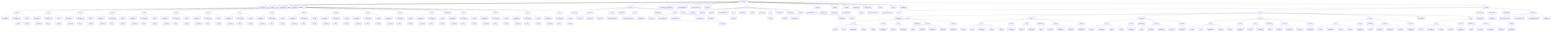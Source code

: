 flowchart TB
classDef dir fill:#eef,stroke:#99c,stroke-width:1px;
d__["sentinel-project/"]:::dir
f__env_example[".env.example"]
f__gitignore[".gitignore"]
f__markmapignore[".markmapignore"]
f__mermaidignore[".mermaidignore"]
d_ai["ai/"]:::dir
d_ai_apollo["apollo/"]:::dir
f_ai_apollo_README_md["README.md"]
f_ai_apollo_sentry_build_md["sentry-build.md"]
d_ai_apollo_terraform["terraform/"]:::dir
f_ai_apollo_terraform_main_tf["main.tf"]
f_ai_apollo_terraform_outputs_tf["outputs.tf"]
f_ai_apollo_terraform_variables_tf["variables.tf"]
d_ai_ares["ares/"]:::dir
f_ai_ares_README_md["README.md"]
f_ai_ares_sentry_build_md["sentry-build.md"]
d_ai_ares_terraform["terraform/"]:::dir
f_ai_ares_terraform_main_tf["main.tf"]
f_ai_ares_terraform_outputs_tf["outputs.tf"]
f_ai_ares_terraform_variables_tf["variables.tf"]
d_ai_athena["athena/"]:::dir
f_ai_athena_README_md["README.md"]
f_ai_athena_sentry_build_md["sentry-build.md"]
d_ai_athena_terraform["terraform/"]:::dir
f_ai_athena_terraform_main_tf["main.tf"]
f_ai_athena_terraform_outputs_tf["outputs.tf"]
f_ai_athena_terraform_variables_tf["variables.tf"]
d_ai_demeter["demeter/"]:::dir
f_ai_demeter_README_md["README.md"]
f_ai_demeter_sentry_build_md["sentry-build.md"]
d_ai_demeter_terraform["terraform/"]:::dir
f_ai_demeter_terraform_main_tf["main.tf"]
f_ai_demeter_terraform_outputs_tf["outputs.tf"]
f_ai_demeter_terraform_variables_tf["variables.tf"]
d_ai_fenrir["fenrir/"]:::dir
f_ai_fenrir_README_md["README.md"]
f_ai_fenrir_sentry_build_md["sentry-build.md"]
d_ai_fenrir_terraform["terraform/"]:::dir
f_ai_fenrir_terraform_main_tf["main.tf"]
f_ai_fenrir_terraform_outputs_tf["outputs.tf"]
f_ai_fenrir_terraform_variables_tf["variables.tf"]
d_ai_hermes["hermes/"]:::dir
f_ai_hermes_README_md["README.md"]
f_ai_hermes_sentry_build_md["sentry-build.md"]
d_ai_hermes_terraform["terraform/"]:::dir
f_ai_hermes_terraform_main_tf["main.tf"]
f_ai_hermes_terraform_outputs_tf["outputs.tf"]
f_ai_hermes_terraform_variables_tf["variables.tf"]
d_ai_jupiter["jupiter/"]:::dir
f_ai_jupiter_README_md["README.md"]
f_ai_jupiter_sentry_build_md["sentry-build.md"]
d_ai_jupiter_terraform["terraform/"]:::dir
f_ai_jupiter_terraform_main_tf["main.tf"]
f_ai_jupiter_terraform_outputs_tf["outputs.tf"]
f_ai_jupiter_terraform_variables_tf["variables.tf"]
d_ai_lir["lir/"]:::dir
f_ai_lir_README_md["README.md"]
f_ai_lir_sentry_build_md["sentry-build.md"]
d_ai_lir_terraform["terraform/"]:::dir
f_ai_lir_terraform_main_tf["main.tf"]
f_ai_lir_terraform_outputs_tf["outputs.tf"]
f_ai_lir_terraform_variables_tf["variables.tf"]
d_ai_lugh["lugh/"]:::dir
f_ai_lugh_README_md["README.md"]
f_ai_lugh_sentry_build_md["sentry-build.md"]
d_ai_lugh_terraform["terraform/"]:::dir
f_ai_lugh_terraform_main_tf["main.tf"]
f_ai_lugh_terraform_outputs_tf["outputs.tf"]
f_ai_lugh_terraform_variables_tf["variables.tf"]
d_ai_mercury["mercury/"]:::dir
f_ai_mercury_README_md["README.md"]
f_ai_mercury_sentry_build_md["sentry-build.md"]
d_ai_mercury_terraform["terraform/"]:::dir
f_ai_mercury_terraform_main_tf["main.tf"]
f_ai_mercury_terraform_outputs_tf["outputs.tf"]
f_ai_mercury_terraform_variables_tf["variables.tf"]
d_ai_morrigan["morrigan/"]:::dir
f_ai_morrigan_README_md["README.md"]
f_ai_morrigan_sentry_build_md["sentry-build.md"]
d_ai_morrigan_terraform["terraform/"]:::dir
f_ai_morrigan_terraform_main_tf["main.tf"]
f_ai_morrigan_terraform_outputs_tf["outputs.tf"]
f_ai_morrigan_terraform_variables_tf["variables.tf"]
d_ai_osiris["osiris/"]:::dir
f_ai_osiris_README_md["README.md"]
f_ai_osiris_sentry_build_md["sentry-build.md"]
d_ai_osiris_terraform["terraform/"]:::dir
f_ai_osiris_terraform_main_tf["main.tf"]
f_ai_osiris_terraform_outputs_tf["outputs.tf"]
f_ai_osiris_terraform_variables_tf["variables.tf"]
d_ai_ptah["ptah/"]:::dir
f_ai_ptah_README_md["README.md"]
f_ai_ptah_sentry_build_md["sentry-build.md"]
d_ai_ptah_terraform["terraform/"]:::dir
f_ai_ptah_terraform_main_tf["main.tf"]
f_ai_ptah_terraform_outputs_tf["outputs.tf"]
f_ai_ptah_terraform_variables_tf["variables.tf"]
d_ai_ra["ra/"]:::dir
f_ai_ra_README_md["README.md"]
f_ai_ra_sentry_build_md["sentry-build.md"]
d_ai_ra_terraform["terraform/"]:::dir
f_ai_ra_terraform_main_tf["main.tf"]
f_ai_ra_terraform_outputs_tf["outputs.tf"]
f_ai_ra_terraform_variables_tf["variables.tf"]
f_ai_README_md["README.md"]
d_ai_shiva["shiva/"]:::dir
f_ai_shiva_README_md["README.md"]
f_ai_shiva_sentry_build_md["sentry-build.md"]
d_ai_shiva_terraform["terraform/"]:::dir
f_ai_shiva_terraform_main_tf["main.tf"]
f_ai_shiva_terraform_outputs_tf["outputs.tf"]
f_ai_shiva_terraform_variables_tf["variables.tf"]
d_ai_sobek["sobek/"]:::dir
f_ai_sobek_README_md["README.md"]
f_ai_sobek_sentry_build_md["sentry-build.md"]
d_ai_sobek_terraform["terraform/"]:::dir
f_ai_sobek_terraform_main_tf["main.tf"]
f_ai_sobek_terraform_outputs_tf["outputs.tf"]
f_ai_sobek_terraform_variables_tf["variables.tf"]
d_ai_thoth["thoth/"]:::dir
f_ai_thoth_README_md["README.md"]
f_ai_thoth_sentry_build_md["sentry-build.md"]
d_ai_thoth_terraform["terraform/"]:::dir
f_ai_thoth_terraform_main_tf["main.tf"]
f_ai_thoth_terraform_outputs_tf["outputs.tf"]
f_ai_thoth_terraform_variables_tf["variables.tf"]
d_ai_tyche["tyche/"]:::dir
f_ai_tyche_README_md["README.md"]
f_ai_tyche_sentry_build_md["sentry-build.md"]
d_ai_tyche_terraform["terraform/"]:::dir
f_ai_tyche_terraform_main_tf["main.tf"]
f_ai_tyche_terraform_outputs_tf["outputs.tf"]
f_ai_tyche_terraform_variables_tf["variables.tf"]
d_autogen["autogen/"]:::dir
f_autogen___init___py["__init__.py"]
d_autogen_agentchat["agentchat/"]:::dir
f_autogen_agentchat___init___py["__init__.py"]
f_autogen_agentchat_developer_py["developer.py"]
f_autogen_agentchat_planner_py["planner.py"]
d_autogen_configs["configs/"]:::dir
f_autogen_configs_autogen_config_yaml["autogen_config.yaml"]
f_autogen_constants_py["constants.py"]
d_autogen_docs["docs/"]:::dir
f_autogen_docs_agentchat_planning_md["agentchat_planning.md"]
f_autogen_docs_README_md["README.md"]
f_autogen_README_md["README.md"]
d_autogen_tests["tests/"]:::dir
f_autogen_tests___init___py["__init__.py"]
f_autogen_tests_test_constants_py["test_constants.py"]
f_autogen_tests_test_developer_py["test_developer.py"]
f_autogen_tests_test_planner_py["test_planner.py"]
f_autogen_tests_test_utils_py["test_utils.py"]
f_autogen_utils_py["utils.py"]
f_CODE_REVIEW_SUMMARY_md["CODE_REVIEW_SUMMARY.md"]
f_DEVELOPMENT_md["DEVELOPMENT.md"]
f_docker_compose_yml["docker-compose.yml"]
f_Dockerfile["Dockerfile"]
d_docs["docs/"]:::dir
f_docs__config_yml["_config.yml"]
f_docs__gitignore[".gitignore"]
f_docs_404_html["404.html"]
f_docs_ARCHITECTURE_md["ARCHITECTURE.md"]
d_docs_css["css/"]:::dir
f_docs_css_main_css["main.css"]
f_docs_DOCKER_md["DOCKER.md"]
f_docs_Gemfile["Gemfile"]
f_docs_Gemfile_lock["Gemfile.lock"]
d_docs_js["js/"]:::dir
f_docs_js_main_js["main.js"]
f_docs_old_index_html["old-index.html"]
f_docs_README_md["README.md"]
d_docs_rebuild["rebuild/"]:::dir
f_docs_rebuild_build_md["build.md"]
f_docs_rebuild_old_readme_md["old-readme.md"]
f_docs_rebuild_README_md["README.md"]
f_docs_rebuild_todo_md["todo.md"]
d_examples["examples/"]:::dir
f_examples_lambda_function_py["lambda_function.py"]
f_examples_README_md["README.md"]
f_LICENSE["LICENSE"]
d_mermaid["mermaid/"]:::dir
f_mermaid_bpmnish_mmd["bpmnish.mmd"]
f_mermaid_ci_sequence_mmd["ci-sequence.mmd"]
f_mermaid_er_mmd["er.mmd"]
f_README_md["README.md"]
f_requirements_txt["requirements.txt"]
d_scripts["scripts/"]:::dir
f_scripts_generate_markmap_mjs["generate-markmap.mjs"]
f_scripts_generate_mermaid_mjs["generate-mermaid.mjs"]
f_setup_py["setup.py"]
f_SUMMARY_md["SUMMARY.md"]
d_terraform["terraform/"]:::dir
d_terraform_docs["docs/"]:::dir
f_terraform_docs_README_md["README.md"]
d_terraform_env["env/"]:::dir
d_terraform_env_aws["aws/"]:::dir
d_terraform_env_aws__dev[".dev/"]:::dir
d_terraform_env_aws__dev_modules["modules/"]:::dir
d_terraform_env_aws__dev_policy["policy/"]:::dir
f_terraform_env_aws__dev_README_md["README.md"]
d_terraform_env_aws__dev_terraform["terraform/"]:::dir
d_terraform_env_aws__dev_variables["variables/"]:::dir
d_terraform_env_aws_modules["modules/"]:::dir
f_terraform_env_aws_modules_README_md["README.md"]
d_terraform_env_aws_policy["policy/"]:::dir
f_terraform_env_aws_policy_policy_hcl["policy.hcl"]
f_terraform_env_aws_policy_README_md["README.md"]
f_terraform_env_aws_README_md["README.md"]
d_terraform_env_aws_terraform["terraform/"]:::dir
f_terraform_env_aws_terraform_main_tf["main.tf"]
f_terraform_env_aws_terraform_providers_tf["providers.tf"]
f_terraform_env_aws_terraform_README_md["README.md"]
f_terraform_env_aws_terraform_variables_tf["variables.tf"]
d_terraform_env_aws_variables["variables/"]:::dir
f_terraform_env_aws_variables_README_md["README.md"]
d_terraform_env_azure["azure/"]:::dir
d_terraform_env_azure__dev[".dev/"]:::dir
d_terraform_env_azure__dev_modules["modules/"]:::dir
d_terraform_env_azure__dev_policy["policy/"]:::dir
f_terraform_env_azure__dev_README_md["README.md"]
d_terraform_env_azure__dev_terraform["terraform/"]:::dir
d_terraform_env_azure__dev_variables["variables/"]:::dir
d_terraform_env_azure_modules["modules/"]:::dir
f_terraform_env_azure_modules_README_md["README.md"]
d_terraform_env_azure_policy["policy/"]:::dir
f_terraform_env_azure_policy_policy_hcl["policy.hcl"]
f_terraform_env_azure_policy_README_md["README.md"]
f_terraform_env_azure_README_md["README.md"]
d_terraform_env_azure_terraform["terraform/"]:::dir
f_terraform_env_azure_terraform_main_tf["main.tf"]
f_terraform_env_azure_terraform_providers_tf["providers.tf"]
f_terraform_env_azure_terraform_README_md["README.md"]
f_terraform_env_azure_terraform_variables_tf["variables.tf"]
d_terraform_env_azure_variables["variables/"]:::dir
f_terraform_env_azure_variables_README_md["README.md"]
d_terraform_env_digitalocean["digitalocean/"]:::dir
d_terraform_env_digitalocean__dev[".dev/"]:::dir
d_terraform_env_digitalocean__dev_modules["modules/"]:::dir
f_terraform_env_digitalocean__dev_README_md["README.md"]
d_terraform_env_digitalocean__dev_terraform["terraform/"]:::dir
d_terraform_env_digitalocean__dev_variables["variables/"]:::dir
d_terraform_env_digitalocean_modules["modules/"]:::dir
f_terraform_env_digitalocean_modules_README_md["README.md"]
f_terraform_env_digitalocean_README_md["README.md"]
d_terraform_env_digitalocean_terraform["terraform/"]:::dir
f_terraform_env_digitalocean_terraform_main_tf["main.tf"]
f_terraform_env_digitalocean_terraform_providers_tf["providers.tf"]
f_terraform_env_digitalocean_terraform_README_md["README.md"]
f_terraform_env_digitalocean_terraform_variables_tf["variables.tf"]
d_terraform_env_digitalocean_variables["variables/"]:::dir
f_terraform_env_digitalocean_variables_README_md["README.md"]
d_terraform_env_gcp["gcp/"]:::dir
d_terraform_env_gcp__dev[".dev/"]:::dir
d_terraform_env_gcp__dev_modules["modules/"]:::dir
d_terraform_env_gcp__dev_policy["policy/"]:::dir
f_terraform_env_gcp__dev_README_md["README.md"]
d_terraform_env_gcp__dev_terraform["terraform/"]:::dir
d_terraform_env_gcp__dev_variables["variables/"]:::dir
d_terraform_env_gcp_modules["modules/"]:::dir
f_terraform_env_gcp_modules_README_md["README.md"]
d_terraform_env_gcp_policy["policy/"]:::dir
f_terraform_env_gcp_policy_policy_hcl["policy.hcl"]
f_terraform_env_gcp_policy_README_md["README.md"]
f_terraform_env_gcp_README_md["README.md"]
d_terraform_env_gcp_terraform["terraform/"]:::dir
f_terraform_env_gcp_terraform_main_tf["main.tf"]
f_terraform_env_gcp_terraform_providers_tf["providers.tf"]
f_terraform_env_gcp_terraform_README_md["README.md"]
f_terraform_env_gcp_terraform_variables_tf["variables.tf"]
d_terraform_env_gcp_variables["variables/"]:::dir
f_terraform_env_gcp_variables_README_md["README.md"]
d_terraform_env_linode["linode/"]:::dir
d_terraform_env_linode__dev[".dev/"]:::dir
d_terraform_env_linode__dev_modules["modules/"]:::dir
f_terraform_env_linode__dev_README_md["README.md"]
d_terraform_env_linode__dev_terraform["terraform/"]:::dir
d_terraform_env_linode__dev_variables["variables/"]:::dir
d_terraform_env_linode_modules["modules/"]:::dir
f_terraform_env_linode_modules_README_md["README.md"]
f_terraform_env_linode_README_md["README.md"]
d_terraform_env_linode_terraform["terraform/"]:::dir
f_terraform_env_linode_terraform_main_tf["main.tf"]
f_terraform_env_linode_terraform_providers_tf["providers.tf"]
f_terraform_env_linode_terraform_README_md["README.md"]
f_terraform_env_linode_terraform_variables_tf["variables.tf"]
d_terraform_env_linode_variables["variables/"]:::dir
f_terraform_env_linode_variables_README_md["README.md"]
f_terraform_env_README_md["README.md"]
d_terraform_env_vultr["vultr/"]:::dir
d_terraform_env_vultr__dev[".dev/"]:::dir
d_terraform_env_vultr__dev_modules["modules/"]:::dir
f_terraform_env_vultr__dev_README_md["README.md"]
d_terraform_env_vultr__dev_terraform["terraform/"]:::dir
d_terraform_env_vultr__dev_variables["variables/"]:::dir
d_terraform_env_vultr_modules["modules/"]:::dir
f_terraform_env_vultr_modules_README_md["README.md"]
f_terraform_env_vultr_README_md["README.md"]
d_terraform_env_vultr_terraform["terraform/"]:::dir
f_terraform_env_vultr_terraform_main_tf["main.tf"]
f_terraform_env_vultr_terraform_providers_tf["providers.tf"]
f_terraform_env_vultr_terraform_README_md["README.md"]
f_terraform_env_vultr_terraform_variables_tf["variables.tf"]
d_terraform_env_vultr_variables["variables/"]:::dir
f_terraform_env_vultr_variables_README_md["README.md"]
d_terraform_global_modules["global_modules/"]:::dir
f_terraform_global_modules_README_md["README.md"]
d_terraform_global_variables["global_variables/"]:::dir
f_terraform_global_variables_README_md["README.md"]
f_terraform_README_md["README.md"]
d_terraform_templates["templates/"]:::dir
f_terraform_templates_aws_lambda_outputs_tf["aws_lambda_outputs.tf"]
f_terraform_templates_aws_lambda_sentry_tf["aws_lambda_sentry.tf"]
f_terraform_templates_aws_lambda_variables_tf["aws_lambda_variables.tf"]
f_terraform_templates_README_md["README.md"]
d__ --> f__env_example
d__ --> f__gitignore
d__ --> f__markmapignore
d__ --> f__mermaidignore
d__ --> d_ai
d_ai --> d_ai_apollo
d_ai_apollo --> f_ai_apollo_README_md
d_ai_apollo --> f_ai_apollo_sentry_build_md
d_ai_apollo --> d_ai_apollo_terraform
d_ai_apollo_terraform --> f_ai_apollo_terraform_main_tf
d_ai_apollo_terraform --> f_ai_apollo_terraform_outputs_tf
d_ai_apollo_terraform --> f_ai_apollo_terraform_variables_tf
d_ai --> d_ai_ares
d_ai_ares --> f_ai_ares_README_md
d_ai_ares --> f_ai_ares_sentry_build_md
d_ai_ares --> d_ai_ares_terraform
d_ai_ares_terraform --> f_ai_ares_terraform_main_tf
d_ai_ares_terraform --> f_ai_ares_terraform_outputs_tf
d_ai_ares_terraform --> f_ai_ares_terraform_variables_tf
d_ai --> d_ai_athena
d_ai_athena --> f_ai_athena_README_md
d_ai_athena --> f_ai_athena_sentry_build_md
d_ai_athena --> d_ai_athena_terraform
d_ai_athena_terraform --> f_ai_athena_terraform_main_tf
d_ai_athena_terraform --> f_ai_athena_terraform_outputs_tf
d_ai_athena_terraform --> f_ai_athena_terraform_variables_tf
d_ai --> d_ai_demeter
d_ai_demeter --> f_ai_demeter_README_md
d_ai_demeter --> f_ai_demeter_sentry_build_md
d_ai_demeter --> d_ai_demeter_terraform
d_ai_demeter_terraform --> f_ai_demeter_terraform_main_tf
d_ai_demeter_terraform --> f_ai_demeter_terraform_outputs_tf
d_ai_demeter_terraform --> f_ai_demeter_terraform_variables_tf
d_ai --> d_ai_fenrir
d_ai_fenrir --> f_ai_fenrir_README_md
d_ai_fenrir --> f_ai_fenrir_sentry_build_md
d_ai_fenrir --> d_ai_fenrir_terraform
d_ai_fenrir_terraform --> f_ai_fenrir_terraform_main_tf
d_ai_fenrir_terraform --> f_ai_fenrir_terraform_outputs_tf
d_ai_fenrir_terraform --> f_ai_fenrir_terraform_variables_tf
d_ai --> d_ai_hermes
d_ai_hermes --> f_ai_hermes_README_md
d_ai_hermes --> f_ai_hermes_sentry_build_md
d_ai_hermes --> d_ai_hermes_terraform
d_ai_hermes_terraform --> f_ai_hermes_terraform_main_tf
d_ai_hermes_terraform --> f_ai_hermes_terraform_outputs_tf
d_ai_hermes_terraform --> f_ai_hermes_terraform_variables_tf
d_ai --> d_ai_jupiter
d_ai_jupiter --> f_ai_jupiter_README_md
d_ai_jupiter --> f_ai_jupiter_sentry_build_md
d_ai_jupiter --> d_ai_jupiter_terraform
d_ai_jupiter_terraform --> f_ai_jupiter_terraform_main_tf
d_ai_jupiter_terraform --> f_ai_jupiter_terraform_outputs_tf
d_ai_jupiter_terraform --> f_ai_jupiter_terraform_variables_tf
d_ai --> d_ai_lir
d_ai_lir --> f_ai_lir_README_md
d_ai_lir --> f_ai_lir_sentry_build_md
d_ai_lir --> d_ai_lir_terraform
d_ai_lir_terraform --> f_ai_lir_terraform_main_tf
d_ai_lir_terraform --> f_ai_lir_terraform_outputs_tf
d_ai_lir_terraform --> f_ai_lir_terraform_variables_tf
d_ai --> d_ai_lugh
d_ai_lugh --> f_ai_lugh_README_md
d_ai_lugh --> f_ai_lugh_sentry_build_md
d_ai_lugh --> d_ai_lugh_terraform
d_ai_lugh_terraform --> f_ai_lugh_terraform_main_tf
d_ai_lugh_terraform --> f_ai_lugh_terraform_outputs_tf
d_ai_lugh_terraform --> f_ai_lugh_terraform_variables_tf
d_ai --> d_ai_mercury
d_ai_mercury --> f_ai_mercury_README_md
d_ai_mercury --> f_ai_mercury_sentry_build_md
d_ai_mercury --> d_ai_mercury_terraform
d_ai_mercury_terraform --> f_ai_mercury_terraform_main_tf
d_ai_mercury_terraform --> f_ai_mercury_terraform_outputs_tf
d_ai_mercury_terraform --> f_ai_mercury_terraform_variables_tf
d_ai --> d_ai_morrigan
d_ai_morrigan --> f_ai_morrigan_README_md
d_ai_morrigan --> f_ai_morrigan_sentry_build_md
d_ai_morrigan --> d_ai_morrigan_terraform
d_ai_morrigan_terraform --> f_ai_morrigan_terraform_main_tf
d_ai_morrigan_terraform --> f_ai_morrigan_terraform_outputs_tf
d_ai_morrigan_terraform --> f_ai_morrigan_terraform_variables_tf
d_ai --> d_ai_osiris
d_ai_osiris --> f_ai_osiris_README_md
d_ai_osiris --> f_ai_osiris_sentry_build_md
d_ai_osiris --> d_ai_osiris_terraform
d_ai_osiris_terraform --> f_ai_osiris_terraform_main_tf
d_ai_osiris_terraform --> f_ai_osiris_terraform_outputs_tf
d_ai_osiris_terraform --> f_ai_osiris_terraform_variables_tf
d_ai --> d_ai_ptah
d_ai_ptah --> f_ai_ptah_README_md
d_ai_ptah --> f_ai_ptah_sentry_build_md
d_ai_ptah --> d_ai_ptah_terraform
d_ai_ptah_terraform --> f_ai_ptah_terraform_main_tf
d_ai_ptah_terraform --> f_ai_ptah_terraform_outputs_tf
d_ai_ptah_terraform --> f_ai_ptah_terraform_variables_tf
d_ai --> d_ai_ra
d_ai_ra --> f_ai_ra_README_md
d_ai_ra --> f_ai_ra_sentry_build_md
d_ai_ra --> d_ai_ra_terraform
d_ai_ra_terraform --> f_ai_ra_terraform_main_tf
d_ai_ra_terraform --> f_ai_ra_terraform_outputs_tf
d_ai_ra_terraform --> f_ai_ra_terraform_variables_tf
d_ai --> f_ai_README_md
d_ai --> d_ai_shiva
d_ai_shiva --> f_ai_shiva_README_md
d_ai_shiva --> f_ai_shiva_sentry_build_md
d_ai_shiva --> d_ai_shiva_terraform
d_ai_shiva_terraform --> f_ai_shiva_terraform_main_tf
d_ai_shiva_terraform --> f_ai_shiva_terraform_outputs_tf
d_ai_shiva_terraform --> f_ai_shiva_terraform_variables_tf
d_ai --> d_ai_sobek
d_ai_sobek --> f_ai_sobek_README_md
d_ai_sobek --> f_ai_sobek_sentry_build_md
d_ai_sobek --> d_ai_sobek_terraform
d_ai_sobek_terraform --> f_ai_sobek_terraform_main_tf
d_ai_sobek_terraform --> f_ai_sobek_terraform_outputs_tf
d_ai_sobek_terraform --> f_ai_sobek_terraform_variables_tf
d_ai --> d_ai_thoth
d_ai_thoth --> f_ai_thoth_README_md
d_ai_thoth --> f_ai_thoth_sentry_build_md
d_ai_thoth --> d_ai_thoth_terraform
d_ai_thoth_terraform --> f_ai_thoth_terraform_main_tf
d_ai_thoth_terraform --> f_ai_thoth_terraform_outputs_tf
d_ai_thoth_terraform --> f_ai_thoth_terraform_variables_tf
d_ai --> d_ai_tyche
d_ai_tyche --> f_ai_tyche_README_md
d_ai_tyche --> f_ai_tyche_sentry_build_md
d_ai_tyche --> d_ai_tyche_terraform
d_ai_tyche_terraform --> f_ai_tyche_terraform_main_tf
d_ai_tyche_terraform --> f_ai_tyche_terraform_outputs_tf
d_ai_tyche_terraform --> f_ai_tyche_terraform_variables_tf
d__ --> d_autogen
d_autogen --> f_autogen___init___py
d_autogen --> d_autogen_agentchat
d_autogen_agentchat --> f_autogen_agentchat___init___py
d_autogen_agentchat --> f_autogen_agentchat_developer_py
d_autogen_agentchat --> f_autogen_agentchat_planner_py
d_autogen --> d_autogen_configs
d_autogen_configs --> f_autogen_configs_autogen_config_yaml
d_autogen --> f_autogen_constants_py
d_autogen --> d_autogen_docs
d_autogen_docs --> f_autogen_docs_agentchat_planning_md
d_autogen_docs --> f_autogen_docs_README_md
d_autogen --> f_autogen_README_md
d_autogen --> d_autogen_tests
d_autogen_tests --> f_autogen_tests___init___py
d_autogen_tests --> f_autogen_tests_test_constants_py
d_autogen_tests --> f_autogen_tests_test_developer_py
d_autogen_tests --> f_autogen_tests_test_planner_py
d_autogen_tests --> f_autogen_tests_test_utils_py
d_autogen --> f_autogen_utils_py
d__ --> f_CODE_REVIEW_SUMMARY_md
d__ --> f_DEVELOPMENT_md
d__ --> f_docker_compose_yml
d__ --> f_Dockerfile
d__ --> d_docs
d_docs --> f_docs__config_yml
d_docs --> f_docs__gitignore
d_docs --> f_docs_404_html
d_docs --> f_docs_ARCHITECTURE_md
d_docs --> d_docs_css
d_docs_css --> f_docs_css_main_css
d_docs --> f_docs_DOCKER_md
d_docs --> f_docs_Gemfile
d_docs --> f_docs_Gemfile_lock
d_docs --> d_docs_js
d_docs_js --> f_docs_js_main_js
d_docs --> f_docs_old_index_html
d_docs --> f_docs_README_md
d_docs --> d_docs_rebuild
d_docs_rebuild --> f_docs_rebuild_build_md
d_docs_rebuild --> f_docs_rebuild_old_readme_md
d_docs_rebuild --> f_docs_rebuild_README_md
d_docs_rebuild --> f_docs_rebuild_todo_md
d__ --> d_examples
d_examples --> f_examples_lambda_function_py
d_examples --> f_examples_README_md
d__ --> f_LICENSE
d__ --> d_mermaid
d_mermaid --> f_mermaid_bpmnish_mmd
d_mermaid --> f_mermaid_ci_sequence_mmd
d_mermaid --> f_mermaid_er_mmd
d__ --> f_README_md
d__ --> f_requirements_txt
d__ --> d_scripts
d_scripts --> f_scripts_generate_markmap_mjs
d_scripts --> f_scripts_generate_mermaid_mjs
d__ --> f_setup_py
d__ --> f_SUMMARY_md
d__ --> d_terraform
d_terraform --> d_terraform_docs
d_terraform_docs --> f_terraform_docs_README_md
d_terraform --> d_terraform_env
d_terraform_env --> d_terraform_env_aws
d_terraform_env_aws --> d_terraform_env_aws__dev
d_terraform_env_aws__dev --> d_terraform_env_aws__dev_modules
d_terraform_env_aws__dev --> d_terraform_env_aws__dev_policy
d_terraform_env_aws__dev --> f_terraform_env_aws__dev_README_md
d_terraform_env_aws__dev --> d_terraform_env_aws__dev_terraform
d_terraform_env_aws__dev --> d_terraform_env_aws__dev_variables
d_terraform_env_aws --> d_terraform_env_aws_modules
d_terraform_env_aws_modules --> f_terraform_env_aws_modules_README_md
d_terraform_env_aws --> d_terraform_env_aws_policy
d_terraform_env_aws_policy --> f_terraform_env_aws_policy_policy_hcl
d_terraform_env_aws_policy --> f_terraform_env_aws_policy_README_md
d_terraform_env_aws --> f_terraform_env_aws_README_md
d_terraform_env_aws --> d_terraform_env_aws_terraform
d_terraform_env_aws_terraform --> f_terraform_env_aws_terraform_main_tf
d_terraform_env_aws_terraform --> f_terraform_env_aws_terraform_providers_tf
d_terraform_env_aws_terraform --> f_terraform_env_aws_terraform_README_md
d_terraform_env_aws_terraform --> f_terraform_env_aws_terraform_variables_tf
d_terraform_env_aws --> d_terraform_env_aws_variables
d_terraform_env_aws_variables --> f_terraform_env_aws_variables_README_md
d_terraform_env --> d_terraform_env_azure
d_terraform_env_azure --> d_terraform_env_azure__dev
d_terraform_env_azure__dev --> d_terraform_env_azure__dev_modules
d_terraform_env_azure__dev --> d_terraform_env_azure__dev_policy
d_terraform_env_azure__dev --> f_terraform_env_azure__dev_README_md
d_terraform_env_azure__dev --> d_terraform_env_azure__dev_terraform
d_terraform_env_azure__dev --> d_terraform_env_azure__dev_variables
d_terraform_env_azure --> d_terraform_env_azure_modules
d_terraform_env_azure_modules --> f_terraform_env_azure_modules_README_md
d_terraform_env_azure --> d_terraform_env_azure_policy
d_terraform_env_azure_policy --> f_terraform_env_azure_policy_policy_hcl
d_terraform_env_azure_policy --> f_terraform_env_azure_policy_README_md
d_terraform_env_azure --> f_terraform_env_azure_README_md
d_terraform_env_azure --> d_terraform_env_azure_terraform
d_terraform_env_azure_terraform --> f_terraform_env_azure_terraform_main_tf
d_terraform_env_azure_terraform --> f_terraform_env_azure_terraform_providers_tf
d_terraform_env_azure_terraform --> f_terraform_env_azure_terraform_README_md
d_terraform_env_azure_terraform --> f_terraform_env_azure_terraform_variables_tf
d_terraform_env_azure --> d_terraform_env_azure_variables
d_terraform_env_azure_variables --> f_terraform_env_azure_variables_README_md
d_terraform_env --> d_terraform_env_digitalocean
d_terraform_env_digitalocean --> d_terraform_env_digitalocean__dev
d_terraform_env_digitalocean__dev --> d_terraform_env_digitalocean__dev_modules
d_terraform_env_digitalocean__dev --> f_terraform_env_digitalocean__dev_README_md
d_terraform_env_digitalocean__dev --> d_terraform_env_digitalocean__dev_terraform
d_terraform_env_digitalocean__dev --> d_terraform_env_digitalocean__dev_variables
d_terraform_env_digitalocean --> d_terraform_env_digitalocean_modules
d_terraform_env_digitalocean_modules --> f_terraform_env_digitalocean_modules_README_md
d_terraform_env_digitalocean --> f_terraform_env_digitalocean_README_md
d_terraform_env_digitalocean --> d_terraform_env_digitalocean_terraform
d_terraform_env_digitalocean_terraform --> f_terraform_env_digitalocean_terraform_main_tf
d_terraform_env_digitalocean_terraform --> f_terraform_env_digitalocean_terraform_providers_tf
d_terraform_env_digitalocean_terraform --> f_terraform_env_digitalocean_terraform_README_md
d_terraform_env_digitalocean_terraform --> f_terraform_env_digitalocean_terraform_variables_tf
d_terraform_env_digitalocean --> d_terraform_env_digitalocean_variables
d_terraform_env_digitalocean_variables --> f_terraform_env_digitalocean_variables_README_md
d_terraform_env --> d_terraform_env_gcp
d_terraform_env_gcp --> d_terraform_env_gcp__dev
d_terraform_env_gcp__dev --> d_terraform_env_gcp__dev_modules
d_terraform_env_gcp__dev --> d_terraform_env_gcp__dev_policy
d_terraform_env_gcp__dev --> f_terraform_env_gcp__dev_README_md
d_terraform_env_gcp__dev --> d_terraform_env_gcp__dev_terraform
d_terraform_env_gcp__dev --> d_terraform_env_gcp__dev_variables
d_terraform_env_gcp --> d_terraform_env_gcp_modules
d_terraform_env_gcp_modules --> f_terraform_env_gcp_modules_README_md
d_terraform_env_gcp --> d_terraform_env_gcp_policy
d_terraform_env_gcp_policy --> f_terraform_env_gcp_policy_policy_hcl
d_terraform_env_gcp_policy --> f_terraform_env_gcp_policy_README_md
d_terraform_env_gcp --> f_terraform_env_gcp_README_md
d_terraform_env_gcp --> d_terraform_env_gcp_terraform
d_terraform_env_gcp_terraform --> f_terraform_env_gcp_terraform_main_tf
d_terraform_env_gcp_terraform --> f_terraform_env_gcp_terraform_providers_tf
d_terraform_env_gcp_terraform --> f_terraform_env_gcp_terraform_README_md
d_terraform_env_gcp_terraform --> f_terraform_env_gcp_terraform_variables_tf
d_terraform_env_gcp --> d_terraform_env_gcp_variables
d_terraform_env_gcp_variables --> f_terraform_env_gcp_variables_README_md
d_terraform_env --> d_terraform_env_linode
d_terraform_env_linode --> d_terraform_env_linode__dev
d_terraform_env_linode__dev --> d_terraform_env_linode__dev_modules
d_terraform_env_linode__dev --> f_terraform_env_linode__dev_README_md
d_terraform_env_linode__dev --> d_terraform_env_linode__dev_terraform
d_terraform_env_linode__dev --> d_terraform_env_linode__dev_variables
d_terraform_env_linode --> d_terraform_env_linode_modules
d_terraform_env_linode_modules --> f_terraform_env_linode_modules_README_md
d_terraform_env_linode --> f_terraform_env_linode_README_md
d_terraform_env_linode --> d_terraform_env_linode_terraform
d_terraform_env_linode_terraform --> f_terraform_env_linode_terraform_main_tf
d_terraform_env_linode_terraform --> f_terraform_env_linode_terraform_providers_tf
d_terraform_env_linode_terraform --> f_terraform_env_linode_terraform_README_md
d_terraform_env_linode_terraform --> f_terraform_env_linode_terraform_variables_tf
d_terraform_env_linode --> d_terraform_env_linode_variables
d_terraform_env_linode_variables --> f_terraform_env_linode_variables_README_md
d_terraform_env --> f_terraform_env_README_md
d_terraform_env --> d_terraform_env_vultr
d_terraform_env_vultr --> d_terraform_env_vultr__dev
d_terraform_env_vultr__dev --> d_terraform_env_vultr__dev_modules
d_terraform_env_vultr__dev --> f_terraform_env_vultr__dev_README_md
d_terraform_env_vultr__dev --> d_terraform_env_vultr__dev_terraform
d_terraform_env_vultr__dev --> d_terraform_env_vultr__dev_variables
d_terraform_env_vultr --> d_terraform_env_vultr_modules
d_terraform_env_vultr_modules --> f_terraform_env_vultr_modules_README_md
d_terraform_env_vultr --> f_terraform_env_vultr_README_md
d_terraform_env_vultr --> d_terraform_env_vultr_terraform
d_terraform_env_vultr_terraform --> f_terraform_env_vultr_terraform_main_tf
d_terraform_env_vultr_terraform --> f_terraform_env_vultr_terraform_providers_tf
d_terraform_env_vultr_terraform --> f_terraform_env_vultr_terraform_README_md
d_terraform_env_vultr_terraform --> f_terraform_env_vultr_terraform_variables_tf
d_terraform_env_vultr --> d_terraform_env_vultr_variables
d_terraform_env_vultr_variables --> f_terraform_env_vultr_variables_README_md
d_terraform --> d_terraform_global_modules
d_terraform_global_modules --> f_terraform_global_modules_README_md
d_terraform --> d_terraform_global_variables
d_terraform_global_variables --> f_terraform_global_variables_README_md
d_terraform --> f_terraform_README_md
d_terraform --> d_terraform_templates
d_terraform_templates --> f_terraform_templates_aws_lambda_outputs_tf
d_terraform_templates --> f_terraform_templates_aws_lambda_sentry_tf
d_terraform_templates --> f_terraform_templates_aws_lambda_variables_tf
d_terraform_templates --> f_terraform_templates_README_md